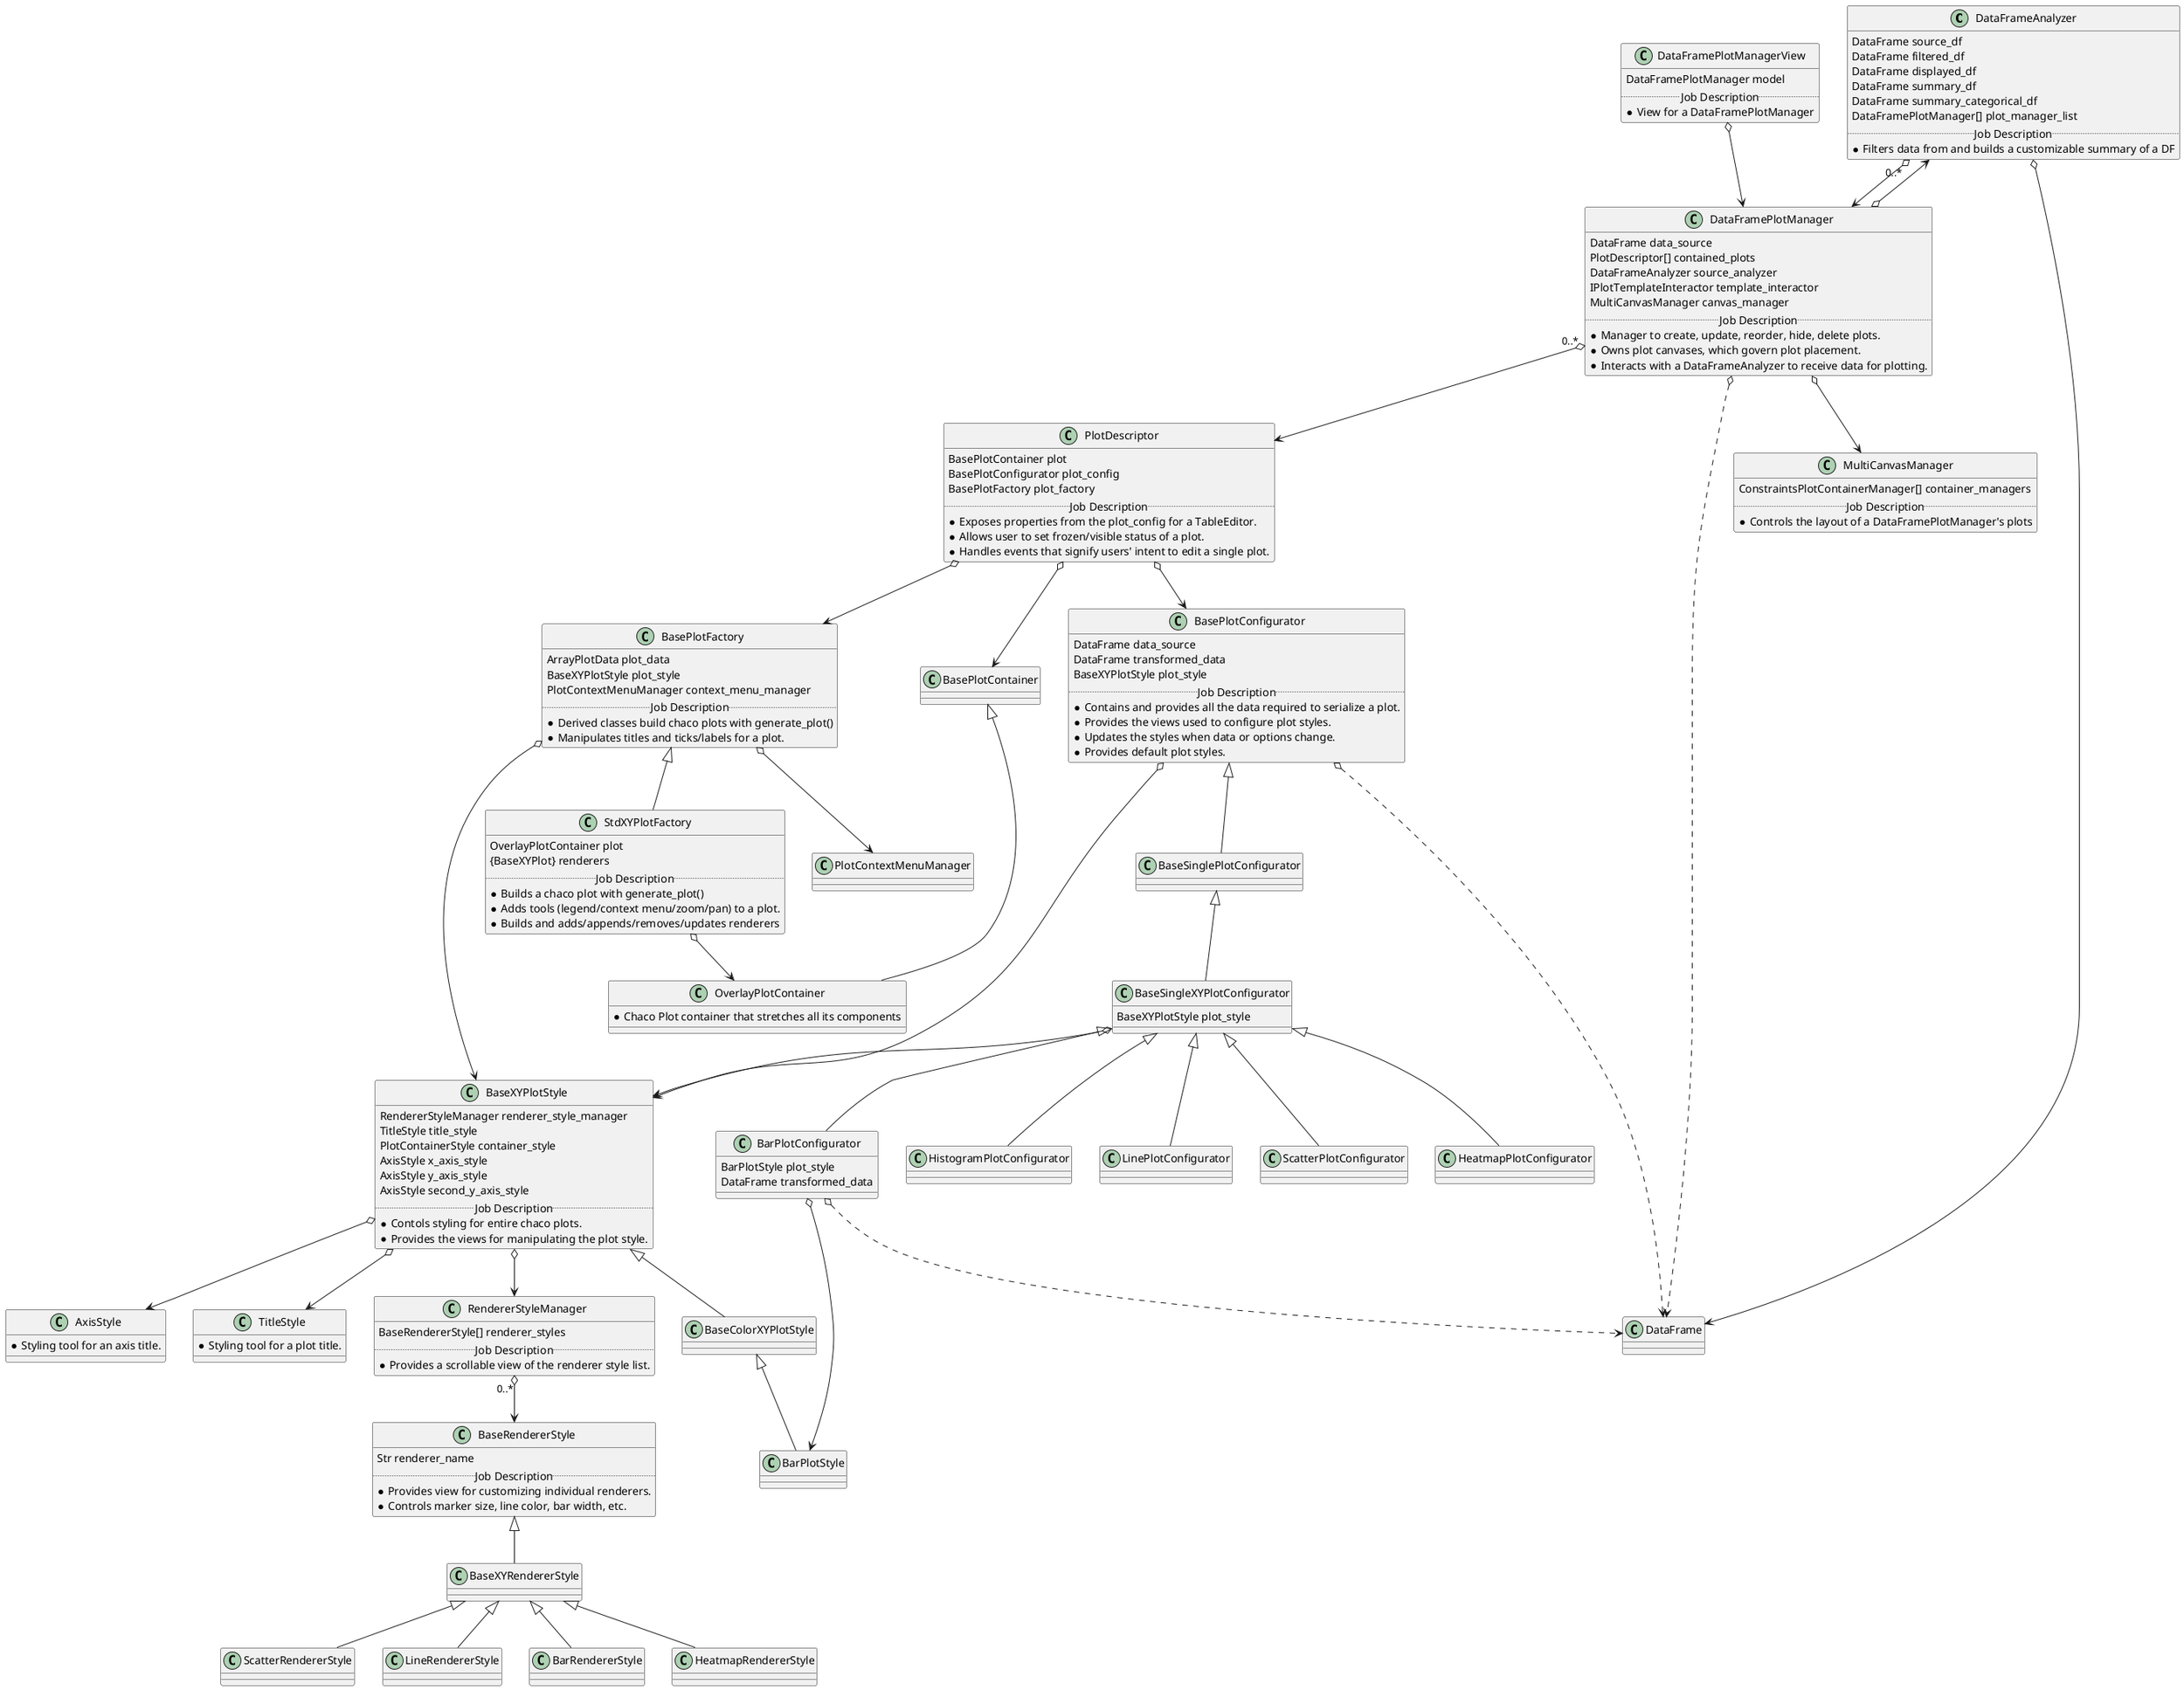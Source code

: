 "0..*" means "contains zero to n" of that object

@startuml

class DataFrameAnalyzer {
    DataFrame source_df
    DataFrame filtered_df
    DataFrame displayed_df
    DataFrame summary_df
    DataFrame summary_categorical_df
    DataFramePlotManager[] plot_manager_list
    ..Job Description..
    * Filters data from and builds a customizable summary of a DF
}
DataFrameAnalyzer o--> DataFrame
DataFrameAnalyzer "0..*" o--> DataFramePlotManager


class DataFramePlotManager {
    DataFrame data_source
    PlotDescriptor[] contained_plots
    DataFrameAnalyzer source_analyzer
    IPlotTemplateInteractor template_interactor
    MultiCanvasManager canvas_manager
    ..Job Description..
    * Manager to create, update, reorder, hide, delete plots.
    * Owns plot canvases, which govern plot placement.
    * Interacts with a DataFrameAnalyzer to receive data for plotting.
}
DataFramePlotManager "0..*" o--> PlotDescriptor
DataFramePlotManager o..> DataFrame
DataFramePlotManager o--> DataFrameAnalyzer
DataFramePlotManager o--> MultiCanvasManager


class MultiCanvasManager {
    ConstraintsPlotContainerManager[] container_managers
    ..Job Description..
    * Controls the layout of a DataFramePlotManager's plots
}


class DataFramePlotManagerView {
    DataFramePlotManager model
    ..Job Description..
    * View for a DataFramePlotManager
}
DataFramePlotManagerView o--> DataFramePlotManager


class BasePlotFactory {
    ArrayPlotData plot_data
    BaseXYPlotStyle plot_style
    PlotContextMenuManager context_menu_manager
    ..Job Description..
    * Derived classes build chaco plots with generate_plot()
    * Manipulates titles and ticks/labels for a plot.
}
BasePlotFactory o--> BaseXYPlotStyle
BasePlotFactory o--> PlotContextMenuManager


class StdXYPlotFactory {
    OverlayPlotContainer plot
    {BaseXYPlot} renderers
    ..Job Description..
    * Builds a chaco plot with generate_plot()
    * Adds tools (legend/context menu/zoom/pan) to a plot.
    * Builds and adds/appends/removes/updates renderers
}
BasePlotFactory <|-- StdXYPlotFactory
StdXYPlotFactory o--> OverlayPlotContainer
BasePlotContainer <|-- OverlayPlotContainer
OverlayPlotContainer : * Chaco Plot container that stretches all its components


class BaseXYPlotStyle {
    RendererStyleManager renderer_style_manager
    TitleStyle title_style
    PlotContainerStyle container_style
    AxisStyle x_axis_style
    AxisStyle y_axis_style
    AxisStyle second_y_axis_style
    ..Job Description..
    * Contols styling for entire chaco plots.
    * Provides the views for manipulating the plot style.
}
BaseXYPlotStyle o--> RendererStyleManager
BaseXYPlotStyle o--> AxisStyle
BaseXYPlotStyle o--> TitleStyle
BaseXYPlotStyle <|-- BaseColorXYPlotStyle
BaseColorXYPlotStyle <|-- BarPlotStyle


TitleStyle : * Styling tool for a plot title.
AxisStyle : * Styling tool for an axis title.


class RendererStyleManager {
    BaseRendererStyle[] renderer_styles
    ..Job Description..
    * Provides a scrollable view of the renderer style list.
}
RendererStyleManager "0..*" o--> BaseRendererStyle


class BaseRendererStyle {
    Str renderer_name
    ..Job Description..
    * Provides view for customizing individual renderers.
    * Controls marker size, line color, bar width, etc.
}
BaseRendererStyle <|-- BaseXYRendererStyle
BaseXYRendererStyle <|-- ScatterRendererStyle
BaseXYRendererStyle <|-- LineRendererStyle
BaseXYRendererStyle <|-- BarRendererStyle
BaseXYRendererStyle <|-- HeatmapRendererStyle


class PlotDescriptor {
    BasePlotContainer plot
    BasePlotConfigurator plot_config
    BasePlotFactory plot_factory
    ..Job Description..
    * Exposes properties from the plot_config for a TableEditor.
    * Allows user to set frozen/visible status of a plot.
    * Handles events that signify users' intent to edit a single plot.
}
PlotDescriptor o--> BasePlotContainer
PlotDescriptor o--> BasePlotConfigurator
PlotDescriptor o--> BasePlotFactory


class BasePlotConfigurator {
    DataFrame data_source
    DataFrame transformed_data
    BaseXYPlotStyle plot_style
    ..Job Description..
    * Contains and provides all the data required to serialize a plot.
    * Provides the views used to configure plot styles.
    * Updates the styles when data or options change.
    * Provides default plot styles.
}
BasePlotConfigurator o..> DataFrame
BasePlotConfigurator o--> BaseXYPlotStyle


class BaseSingleXYPlotConfigurator {
    BaseXYPlotStyle plot_style
}
BaseSingleXYPlotConfigurator o--> BaseXYPlotStyle


class BarPlotConfigurator {
    BarPlotStyle plot_style
    DataFrame transformed_data
}
BarPlotConfigurator o..> DataFrame
BarPlotConfigurator o--> BarPlotStyle


BasePlotConfigurator <|-- BaseSinglePlotConfigurator
BaseSinglePlotConfigurator <|-- BaseSingleXYPlotConfigurator
BaseSingleXYPlotConfigurator <|-- BarPlotConfigurator
BaseSingleXYPlotConfigurator <|-- ScatterPlotConfigurator
BaseSingleXYPlotConfigurator <|-- HeatmapPlotConfigurator
BaseSingleXYPlotConfigurator <|-- HistogramPlotConfigurator
BaseSingleXYPlotConfigurator <|-- LinePlotConfigurator

@enduml
